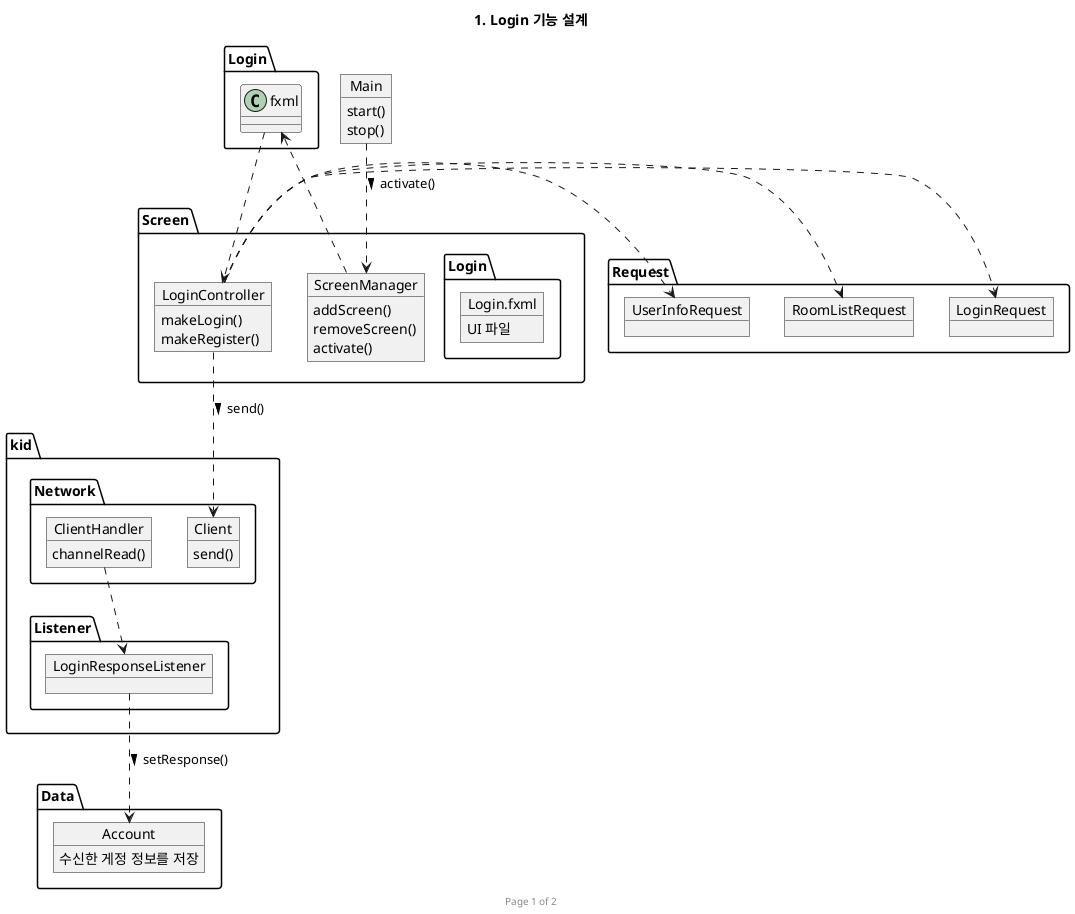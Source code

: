 @startuml
title 1. Login 기능 설계
footer Page 1 of 2

object Main {
    start()
    stop()
}

package Screen
{

    object ScreenManager {
        addScreen()
        removeScreen()
        activate()
    }

    object Login.fxml {
        UI 파일
    }

    object LoginController {
        makeLogin()
        makeRegister()
    }
}

package Request
{
    object LoginRequest
    object RoomListRequest
    object UserInfoRequest
}

package kid.Network
{
    object Client {
        send()
    }

    object ClientHandler {
        channelRead()
    }
}

package kid.Listener
{
    object LoginResponseListener
}

package Data
{
    object Account {
        수신한 게정 정보를 저장
    }
}

Main ..> ScreenManager : activate() >
ScreenManager .> Login.fxml
Login.fxml ..> LoginController
LoginController ..> Client : send() >

LoginController .> LoginRequest
LoginController .> RoomListRequest
LoginController .> UserInfoRequest

ClientHandler ..> LoginResponseListener
LoginResponseListener ..> Account : setResponse() >

newpage

title 2. Waiting Room 기능 설계
footer Page 2 of 2

package Screen
{

    object ScreenManager {
        addScreen()
        removeScreen()
        activate()
    }

    object WaitRoom.fxml {
        UI 파일
    }

    object WaitRoomController {
        updateInfo()
        createRoom()
        updateRoomInfo()
        updateUserInfo()
    }
}

package kid.Listener
{
    object CreateRoomResponseListener
    object RoomListResponseListener
    object UserResponseListener

}

package Request
{
    object RoomListRequest
    object UserInfoRequest
    object CreateRoomRequest
}

package Data
{
    object User {
    }

    object RoomInfo {
    }
}

package kid.Network
{
    object Client {
        send()
    }

    object ClientHandler {
        channelRead()
    }
}

ScreenManager ..> WaitRoom.fxml
WaitRoom.fxml ..> WaitRoomController
WaitRoomController ..> Client : send() >

WaitRoomController .> RoomListRequest
WaitRoomController .> UserInfoRequest
WaitRoomController .> CreateRoomRequest

ClientHandler ..> CreateRoomResponseListener
ClientHandler ...> RoomListResponseListener
ClientHandler ..> UserResponseListener

CreateRoomResponseListener ..> RoomInfo : setResponse() >
UserResponseListener ..> User : setResponse() >

RoomListResponseListener ....> WaitRoomController : updateRoomInfo() >
@enduml
